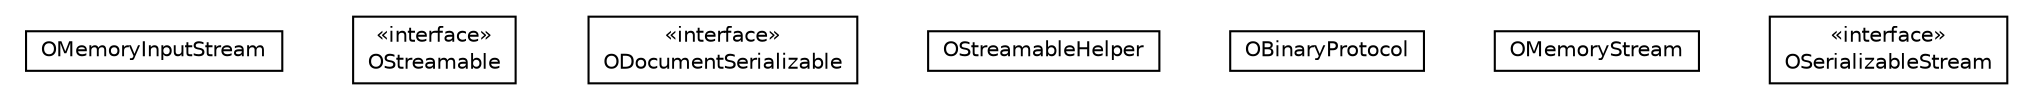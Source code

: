 #!/usr/local/bin/dot
#
# Class diagram 
# Generated by UMLGraph version R5_6-24-gf6e263 (http://www.umlgraph.org/)
#

digraph G {
	edge [fontname="Helvetica",fontsize=10,labelfontname="Helvetica",labelfontsize=10];
	node [fontname="Helvetica",fontsize=10,shape=plaintext];
	nodesep=0.25;
	ranksep=0.5;
	// com.orientechnologies.orient.core.serialization.OMemoryInputStream
	c239335 [label=<<table title="com.orientechnologies.orient.core.serialization.OMemoryInputStream" border="0" cellborder="1" cellspacing="0" cellpadding="2" port="p" href="./OMemoryInputStream.html">
		<tr><td><table border="0" cellspacing="0" cellpadding="1">
<tr><td align="center" balign="center"> OMemoryInputStream </td></tr>
		</table></td></tr>
		</table>>, URL="./OMemoryInputStream.html", fontname="Helvetica", fontcolor="black", fontsize=10.0];
	// com.orientechnologies.orient.core.serialization.OStreamable
	c239336 [label=<<table title="com.orientechnologies.orient.core.serialization.OStreamable" border="0" cellborder="1" cellspacing="0" cellpadding="2" port="p" href="./OStreamable.html">
		<tr><td><table border="0" cellspacing="0" cellpadding="1">
<tr><td align="center" balign="center"> &#171;interface&#187; </td></tr>
<tr><td align="center" balign="center"> OStreamable </td></tr>
		</table></td></tr>
		</table>>, URL="./OStreamable.html", fontname="Helvetica", fontcolor="black", fontsize=10.0];
	// com.orientechnologies.orient.core.serialization.ODocumentSerializable
	c239337 [label=<<table title="com.orientechnologies.orient.core.serialization.ODocumentSerializable" border="0" cellborder="1" cellspacing="0" cellpadding="2" port="p" href="./ODocumentSerializable.html">
		<tr><td><table border="0" cellspacing="0" cellpadding="1">
<tr><td align="center" balign="center"> &#171;interface&#187; </td></tr>
<tr><td align="center" balign="center"> ODocumentSerializable </td></tr>
		</table></td></tr>
		</table>>, URL="./ODocumentSerializable.html", fontname="Helvetica", fontcolor="black", fontsize=10.0];
	// com.orientechnologies.orient.core.serialization.OStreamableHelper
	c239338 [label=<<table title="com.orientechnologies.orient.core.serialization.OStreamableHelper" border="0" cellborder="1" cellspacing="0" cellpadding="2" port="p" href="./OStreamableHelper.html">
		<tr><td><table border="0" cellspacing="0" cellpadding="1">
<tr><td align="center" balign="center"> OStreamableHelper </td></tr>
		</table></td></tr>
		</table>>, URL="./OStreamableHelper.html", fontname="Helvetica", fontcolor="black", fontsize=10.0];
	// com.orientechnologies.orient.core.serialization.OBinaryProtocol
	c239339 [label=<<table title="com.orientechnologies.orient.core.serialization.OBinaryProtocol" border="0" cellborder="1" cellspacing="0" cellpadding="2" port="p" href="./OBinaryProtocol.html">
		<tr><td><table border="0" cellspacing="0" cellpadding="1">
<tr><td align="center" balign="center"> OBinaryProtocol </td></tr>
		</table></td></tr>
		</table>>, URL="./OBinaryProtocol.html", fontname="Helvetica", fontcolor="black", fontsize=10.0];
	// com.orientechnologies.orient.core.serialization.OMemoryStream
	c239340 [label=<<table title="com.orientechnologies.orient.core.serialization.OMemoryStream" border="0" cellborder="1" cellspacing="0" cellpadding="2" port="p" href="./OMemoryStream.html">
		<tr><td><table border="0" cellspacing="0" cellpadding="1">
<tr><td align="center" balign="center"> OMemoryStream </td></tr>
		</table></td></tr>
		</table>>, URL="./OMemoryStream.html", fontname="Helvetica", fontcolor="black", fontsize=10.0];
	// com.orientechnologies.orient.core.serialization.OSerializableStream
	c239341 [label=<<table title="com.orientechnologies.orient.core.serialization.OSerializableStream" border="0" cellborder="1" cellspacing="0" cellpadding="2" port="p" href="./OSerializableStream.html">
		<tr><td><table border="0" cellspacing="0" cellpadding="1">
<tr><td align="center" balign="center"> &#171;interface&#187; </td></tr>
<tr><td align="center" balign="center"> OSerializableStream </td></tr>
		</table></td></tr>
		</table>>, URL="./OSerializableStream.html", fontname="Helvetica", fontcolor="black", fontsize=10.0];
}

